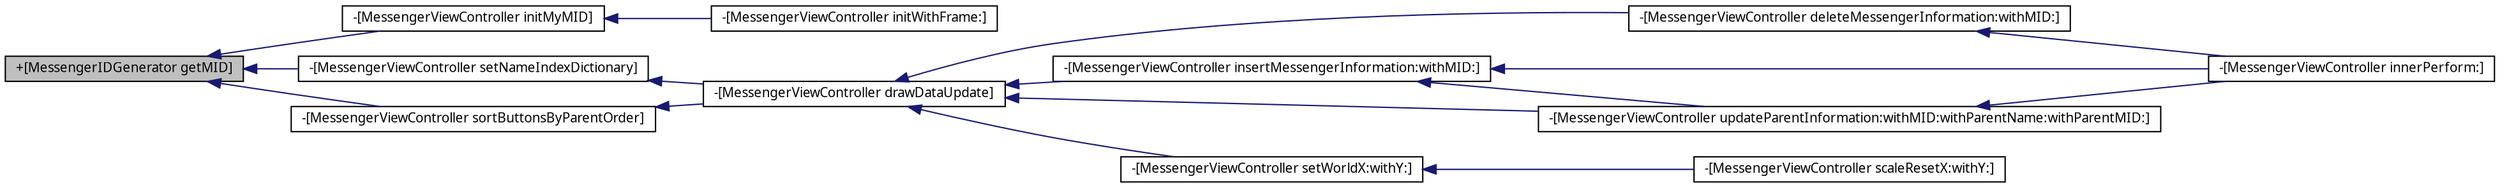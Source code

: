 digraph G
{
  edge [fontname="FreeSans.ttf",fontsize="10",labelfontname="FreeSans.ttf",labelfontsize="10"];
  node [fontname="FreeSans.ttf",fontsize="10",shape=record];
  rankdir=LR;
  Node1 [label="+[MessengerIDGenerator getMID]",height=0.2,width=0.4,color="black", fillcolor="grey75", style="filled" fontcolor="black"];
  Node1 -> Node2 [dir=back,color="midnightblue",fontsize="10",style="solid"];
  Node2 [label="-[MessengerViewController initMyMID]",height=0.2,width=0.4,color="black", fillcolor="white", style="filled",URL="$d7/d34/interface_messenger_view_controller.html#a2c2f7a46b94facbc66d66c7dd6da34bd"];
  Node2 -> Node3 [dir=back,color="midnightblue",fontsize="10",style="solid"];
  Node3 [label="-[MessengerViewController initWithFrame:]",height=0.2,width=0.4,color="black", fillcolor="white", style="filled",URL="$d7/d34/interface_messenger_view_controller.html#a1ac23270dbc04a95b72dd16b2c201c5a"];
  Node1 -> Node4 [dir=back,color="midnightblue",fontsize="10",style="solid"];
  Node4 [label="-[MessengerViewController setNameIndexDictionary]",height=0.2,width=0.4,color="black", fillcolor="white", style="filled",URL="$d7/d34/interface_messenger_view_controller.html#a791916fe5a33b084e90d14cd12d9bc30"];
  Node4 -> Node5 [dir=back,color="midnightblue",fontsize="10",style="solid"];
  Node5 [label="-[MessengerViewController drawDataUpdate]",height=0.2,width=0.4,color="black", fillcolor="white", style="filled",URL="$d7/d34/interface_messenger_view_controller.html#aba89f37600bb5cc7258a034614257dc6"];
  Node5 -> Node6 [dir=back,color="midnightblue",fontsize="10",style="solid"];
  Node6 [label="-[MessengerViewController deleteMessengerInformation:withMID:]",height=0.2,width=0.4,color="black", fillcolor="white", style="filled",URL="$d7/d34/interface_messenger_view_controller.html#ab9c9343a0f520cdc1aa91b3985b31f7a"];
  Node6 -> Node7 [dir=back,color="midnightblue",fontsize="10",style="solid"];
  Node7 [label="-[MessengerViewController innerPerform:]",height=0.2,width=0.4,color="black", fillcolor="white", style="filled",URL="$d7/d34/interface_messenger_view_controller.html#a2c415df83e46605177105d75c714e463"];
  Node5 -> Node8 [dir=back,color="midnightblue",fontsize="10",style="solid"];
  Node8 [label="-[MessengerViewController insertMessengerInformation:withMID:]",height=0.2,width=0.4,color="black", fillcolor="white", style="filled",URL="$d7/d34/interface_messenger_view_controller.html#aa30151ef1d95034a10fa31e9c8a7da22"];
  Node8 -> Node7 [dir=back,color="midnightblue",fontsize="10",style="solid"];
  Node8 -> Node9 [dir=back,color="midnightblue",fontsize="10",style="solid"];
  Node9 [label="-[MessengerViewController updateParentInformation:withMID:withParentName:withParentMID:]",height=0.2,width=0.4,color="black", fillcolor="white", style="filled",URL="$d7/d34/interface_messenger_view_controller.html#a3eb404c4ef5fc51caae10e71136f35ff"];
  Node9 -> Node7 [dir=back,color="midnightblue",fontsize="10",style="solid"];
  Node5 -> Node10 [dir=back,color="midnightblue",fontsize="10",style="solid"];
  Node10 [label="-[MessengerViewController setWorldX:withY:]",height=0.2,width=0.4,color="black", fillcolor="white", style="filled",URL="$d7/d34/interface_messenger_view_controller.html#a3939f43ce30df6b8df0390712730282b"];
  Node10 -> Node11 [dir=back,color="midnightblue",fontsize="10",style="solid"];
  Node11 [label="-[MessengerViewController scaleResetX:withY:]",height=0.2,width=0.4,color="black", fillcolor="white", style="filled",URL="$d7/d34/interface_messenger_view_controller.html#a9a0f05d1d3a3685a3d3ce7632c2bc7ee"];
  Node5 -> Node9 [dir=back,color="midnightblue",fontsize="10",style="solid"];
  Node1 -> Node12 [dir=back,color="midnightblue",fontsize="10",style="solid"];
  Node12 [label="-[MessengerViewController sortButtonsByParentOrder]",height=0.2,width=0.4,color="black", fillcolor="white", style="filled",URL="$d7/d34/interface_messenger_view_controller.html#a6c8d083521df8a95e9e88612745d5981"];
  Node12 -> Node5 [dir=back,color="midnightblue",fontsize="10",style="solid"];
}
